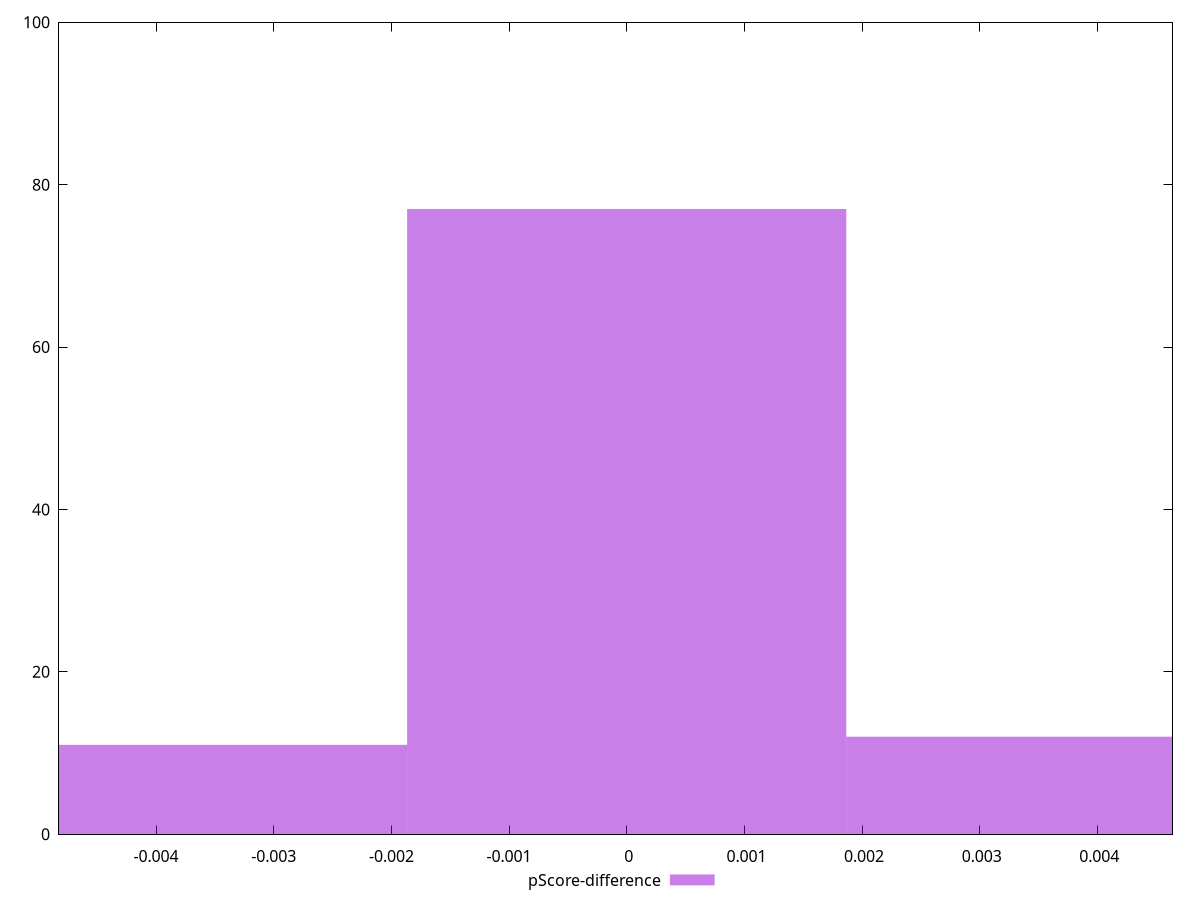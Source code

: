 reset

$pScoreDifference <<EOF
0 77
0.003732818917478749 12
-0.003732818917478749 11
EOF

set key outside below
set boxwidth 0.003732818917478749
set xrange [-0.004825366390207475:0.004638754264467582]
set yrange [0:100]
set trange [0:100]
set style fill transparent solid 0.5 noborder
set terminal svg size 640, 490 enhanced background rgb 'white'
set output "report_00018_2021-02-10T15-25-16.877Z/first-contentful-paint/samples/pages+cached+noadtech/pScore-difference/histogram.svg"

plot $pScoreDifference title "pScore-difference" with boxes

reset
